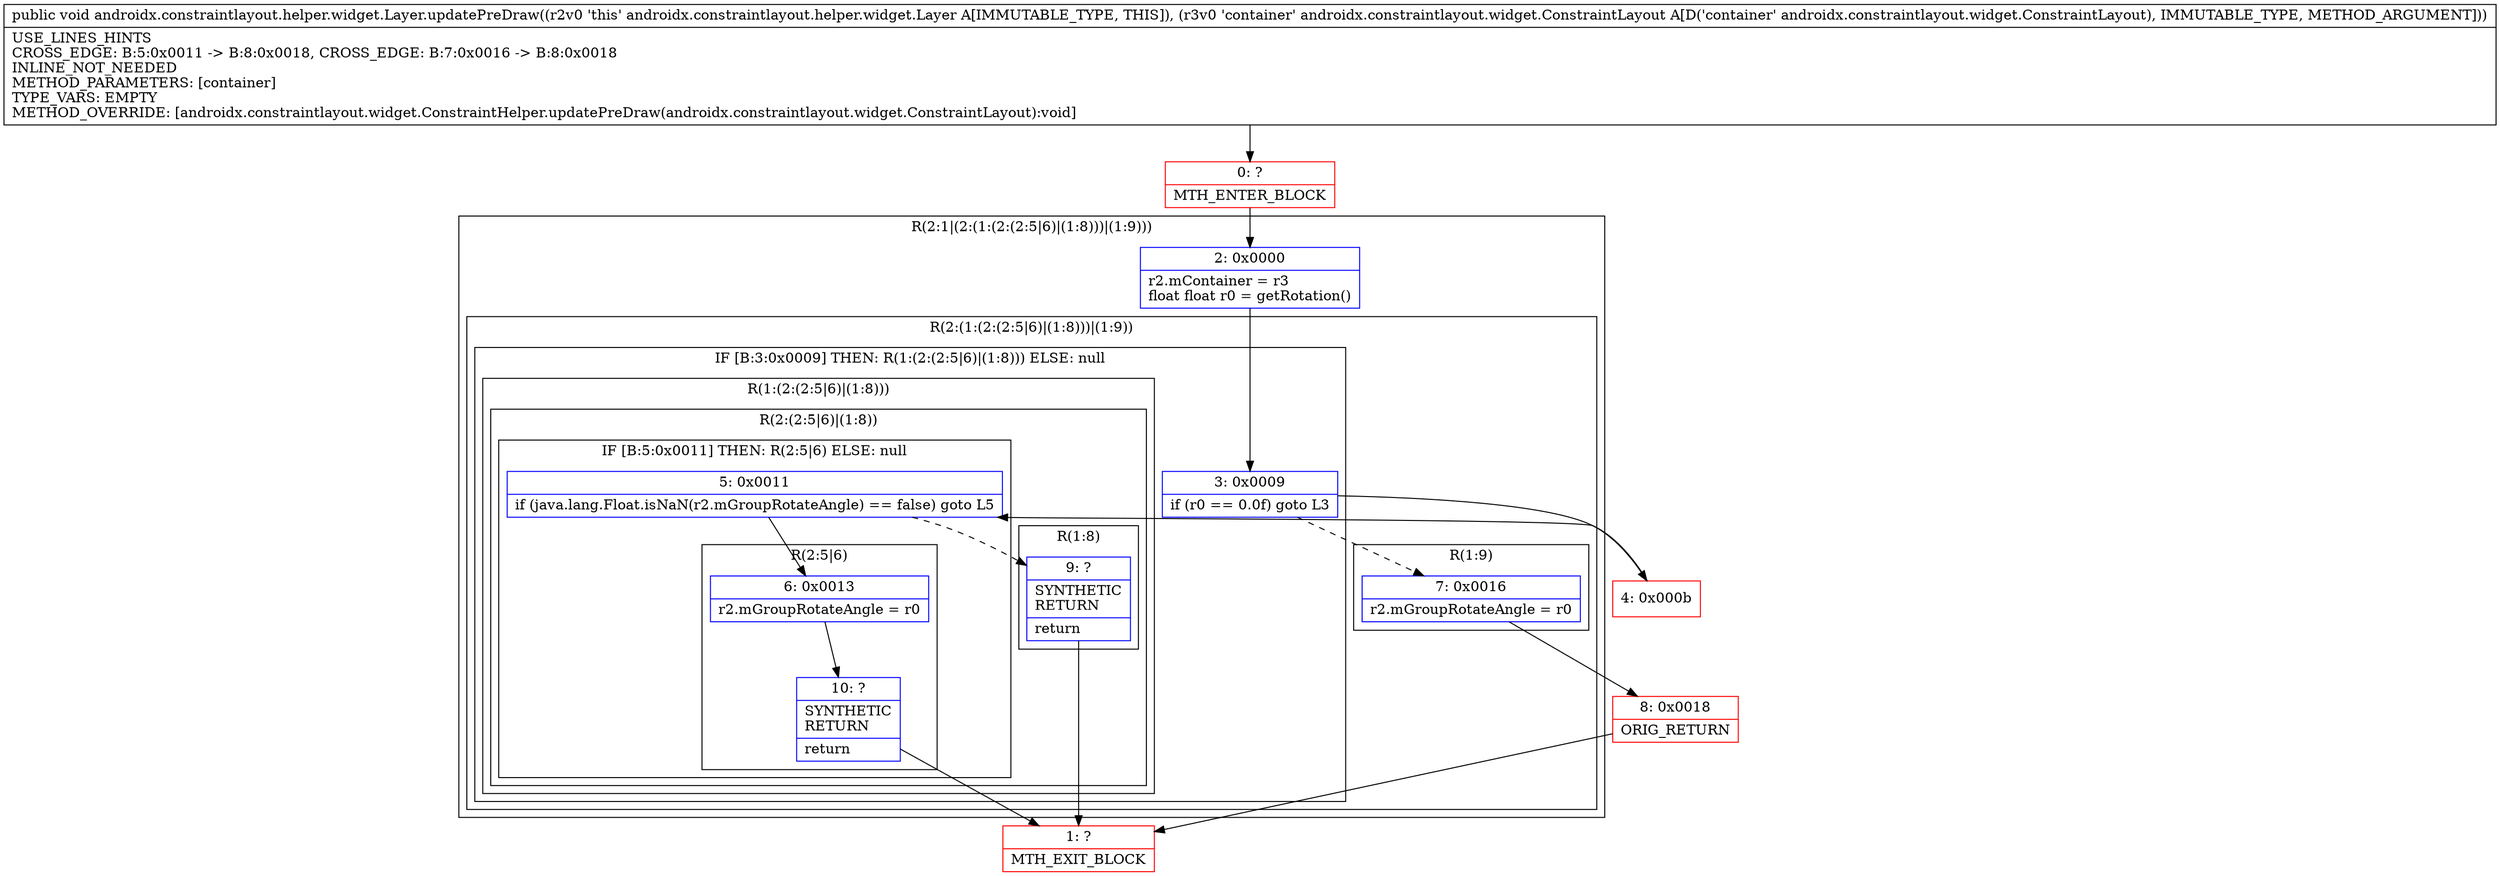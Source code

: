 digraph "CFG forandroidx.constraintlayout.helper.widget.Layer.updatePreDraw(Landroidx\/constraintlayout\/widget\/ConstraintLayout;)V" {
subgraph cluster_Region_779846151 {
label = "R(2:1|(2:(1:(2:(2:5|6)|(1:8)))|(1:9)))";
node [shape=record,color=blue];
Node_2 [shape=record,label="{2\:\ 0x0000|r2.mContainer = r3\lfloat float r0 = getRotation()\l}"];
subgraph cluster_Region_405345804 {
label = "R(2:(1:(2:(2:5|6)|(1:8)))|(1:9))";
node [shape=record,color=blue];
subgraph cluster_IfRegion_39793626 {
label = "IF [B:3:0x0009] THEN: R(1:(2:(2:5|6)|(1:8))) ELSE: null";
node [shape=record,color=blue];
Node_3 [shape=record,label="{3\:\ 0x0009|if (r0 == 0.0f) goto L3\l}"];
subgraph cluster_Region_393718780 {
label = "R(1:(2:(2:5|6)|(1:8)))";
node [shape=record,color=blue];
subgraph cluster_Region_2069474929 {
label = "R(2:(2:5|6)|(1:8))";
node [shape=record,color=blue];
subgraph cluster_IfRegion_433026230 {
label = "IF [B:5:0x0011] THEN: R(2:5|6) ELSE: null";
node [shape=record,color=blue];
Node_5 [shape=record,label="{5\:\ 0x0011|if (java.lang.Float.isNaN(r2.mGroupRotateAngle) == false) goto L5\l}"];
subgraph cluster_Region_1803870703 {
label = "R(2:5|6)";
node [shape=record,color=blue];
Node_6 [shape=record,label="{6\:\ 0x0013|r2.mGroupRotateAngle = r0\l}"];
Node_10 [shape=record,label="{10\:\ ?|SYNTHETIC\lRETURN\l|return\l}"];
}
}
subgraph cluster_Region_1225169141 {
label = "R(1:8)";
node [shape=record,color=blue];
Node_9 [shape=record,label="{9\:\ ?|SYNTHETIC\lRETURN\l|return\l}"];
}
}
}
}
subgraph cluster_Region_1676158085 {
label = "R(1:9)";
node [shape=record,color=blue];
Node_7 [shape=record,label="{7\:\ 0x0016|r2.mGroupRotateAngle = r0\l}"];
}
}
}
Node_0 [shape=record,color=red,label="{0\:\ ?|MTH_ENTER_BLOCK\l}"];
Node_4 [shape=record,color=red,label="{4\:\ 0x000b}"];
Node_1 [shape=record,color=red,label="{1\:\ ?|MTH_EXIT_BLOCK\l}"];
Node_8 [shape=record,color=red,label="{8\:\ 0x0018|ORIG_RETURN\l}"];
MethodNode[shape=record,label="{public void androidx.constraintlayout.helper.widget.Layer.updatePreDraw((r2v0 'this' androidx.constraintlayout.helper.widget.Layer A[IMMUTABLE_TYPE, THIS]), (r3v0 'container' androidx.constraintlayout.widget.ConstraintLayout A[D('container' androidx.constraintlayout.widget.ConstraintLayout), IMMUTABLE_TYPE, METHOD_ARGUMENT]))  | USE_LINES_HINTS\lCROSS_EDGE: B:5:0x0011 \-\> B:8:0x0018, CROSS_EDGE: B:7:0x0016 \-\> B:8:0x0018\lINLINE_NOT_NEEDED\lMETHOD_PARAMETERS: [container]\lTYPE_VARS: EMPTY\lMETHOD_OVERRIDE: [androidx.constraintlayout.widget.ConstraintHelper.updatePreDraw(androidx.constraintlayout.widget.ConstraintLayout):void]\l}"];
MethodNode -> Node_0;Node_2 -> Node_3;
Node_3 -> Node_4;
Node_3 -> Node_7[style=dashed];
Node_5 -> Node_6;
Node_5 -> Node_9[style=dashed];
Node_6 -> Node_10;
Node_10 -> Node_1;
Node_9 -> Node_1;
Node_7 -> Node_8;
Node_0 -> Node_2;
Node_4 -> Node_5;
Node_8 -> Node_1;
}

